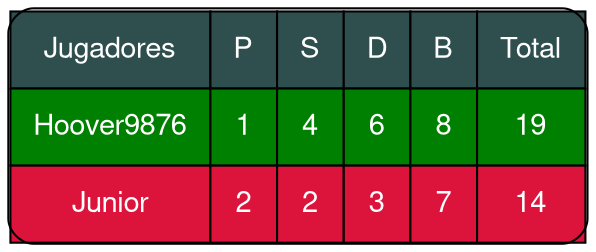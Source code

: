 
digraph html {
  node [fontname="Helvetica,Arial,sans-serif", fontcolor="white"]
  abc [shape = none, margin = 0, label=<
<TABLE BORDER = "1" CELLBORDER = "1" CELLSPACING="0" CELLPADDING="10" style='rounded'>
<TR>
	<TD BGCOLOR="DarkSlateGray">Jugadores</TD>
	<TD BGCOLOR="DarkSlateGray">P</TD>
	<TD BGCOLOR="DarkSlateGray">S</TD>
	<TD BGCOLOR="DarkSlateGray">D</TD>
	<TD BGCOLOR="DarkSlateGray">B</TD>
	<TD BGCOLOR="DarkSlateGray">Total</TD>
</TR>

<TR>
    <TD BGCOLOR="#008000">Hoover9876</TD>
    <TD BGCOLOR="#008000">1</TD>
    <TD BGCOLOR="#008000">4</TD>
    <TD BGCOLOR="#008000">6</TD>
    <TD BGCOLOR="#008000">8</TD>
    <TD BGCOLOR="#008000">19</TD>
</TR>

<TR>
    <TD BGCOLOR="Crimson">Junior</TD>
    <TD BGCOLOR="Crimson">2</TD>
    <TD BGCOLOR="Crimson">2</TD>
    <TD BGCOLOR="Crimson">3</TD>
    <TD BGCOLOR="Crimson">7</TD>
    <TD BGCOLOR="Crimson">14</TD>
</TR>
</TABLE>>];

}